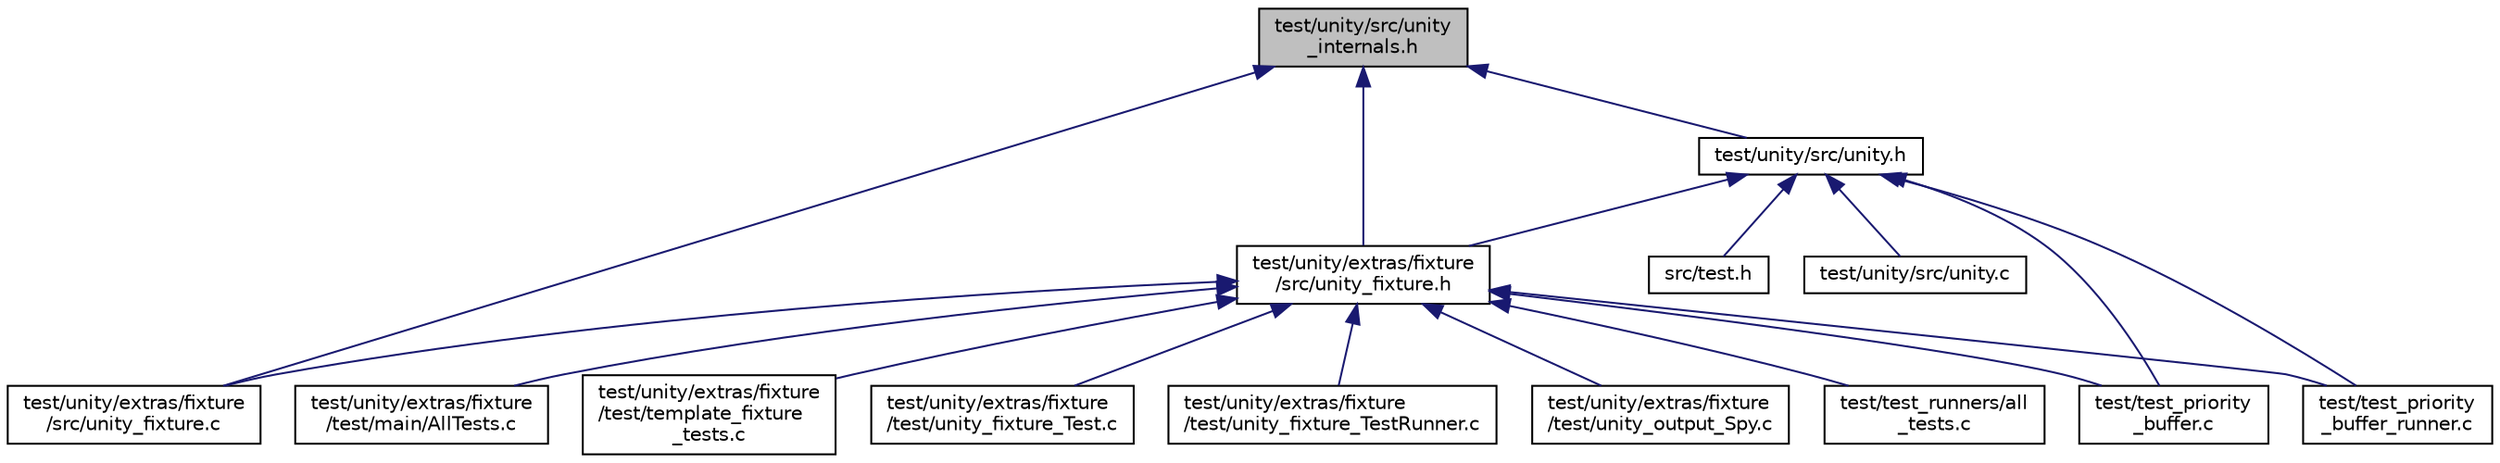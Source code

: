 digraph "test/unity/src/unity_internals.h"
{
  edge [fontname="Helvetica",fontsize="10",labelfontname="Helvetica",labelfontsize="10"];
  node [fontname="Helvetica",fontsize="10",shape=record];
  Node8 [label="test/unity/src/unity\l_internals.h",height=0.2,width=0.4,color="black", fillcolor="grey75", style="filled", fontcolor="black"];
  Node8 -> Node9 [dir="back",color="midnightblue",fontsize="10",style="solid",fontname="Helvetica"];
  Node9 [label="test/unity/extras/fixture\l/src/unity_fixture.h",height=0.2,width=0.4,color="black", fillcolor="white", style="filled",URL="$unity__fixture_8h.html"];
  Node9 -> Node10 [dir="back",color="midnightblue",fontsize="10",style="solid",fontname="Helvetica"];
  Node10 [label="test/test_priority\l_buffer.c",height=0.2,width=0.4,color="black", fillcolor="white", style="filled",URL="$test__priority__buffer_8c.html"];
  Node9 -> Node11 [dir="back",color="midnightblue",fontsize="10",style="solid",fontname="Helvetica"];
  Node11 [label="test/test_priority\l_buffer_runner.c",height=0.2,width=0.4,color="black", fillcolor="white", style="filled",URL="$test__priority__buffer__runner_8c.html"];
  Node9 -> Node12 [dir="back",color="midnightblue",fontsize="10",style="solid",fontname="Helvetica"];
  Node12 [label="test/test_runners/all\l_tests.c",height=0.2,width=0.4,color="black", fillcolor="white", style="filled",URL="$all__tests_8c.html"];
  Node9 -> Node13 [dir="back",color="midnightblue",fontsize="10",style="solid",fontname="Helvetica"];
  Node13 [label="test/unity/extras/fixture\l/src/unity_fixture.c",height=0.2,width=0.4,color="black", fillcolor="white", style="filled",URL="$unity__fixture_8c.html"];
  Node9 -> Node14 [dir="back",color="midnightblue",fontsize="10",style="solid",fontname="Helvetica"];
  Node14 [label="test/unity/extras/fixture\l/test/main/AllTests.c",height=0.2,width=0.4,color="black", fillcolor="white", style="filled",URL="$AllTests_8c.html"];
  Node9 -> Node15 [dir="back",color="midnightblue",fontsize="10",style="solid",fontname="Helvetica"];
  Node15 [label="test/unity/extras/fixture\l/test/template_fixture\l_tests.c",height=0.2,width=0.4,color="black", fillcolor="white", style="filled",URL="$template__fixture__tests_8c.html"];
  Node9 -> Node16 [dir="back",color="midnightblue",fontsize="10",style="solid",fontname="Helvetica"];
  Node16 [label="test/unity/extras/fixture\l/test/unity_fixture_Test.c",height=0.2,width=0.4,color="black", fillcolor="white", style="filled",URL="$unity__fixture__Test_8c.html"];
  Node9 -> Node17 [dir="back",color="midnightblue",fontsize="10",style="solid",fontname="Helvetica"];
  Node17 [label="test/unity/extras/fixture\l/test/unity_fixture_TestRunner.c",height=0.2,width=0.4,color="black", fillcolor="white", style="filled",URL="$unity__fixture__TestRunner_8c.html"];
  Node9 -> Node18 [dir="back",color="midnightblue",fontsize="10",style="solid",fontname="Helvetica"];
  Node18 [label="test/unity/extras/fixture\l/test/unity_output_Spy.c",height=0.2,width=0.4,color="black", fillcolor="white", style="filled",URL="$unity__output__Spy_8c.html"];
  Node8 -> Node13 [dir="back",color="midnightblue",fontsize="10",style="solid",fontname="Helvetica"];
  Node8 -> Node19 [dir="back",color="midnightblue",fontsize="10",style="solid",fontname="Helvetica"];
  Node19 [label="test/unity/src/unity.h",height=0.2,width=0.4,color="black", fillcolor="white", style="filled",URL="$unity_8h.html"];
  Node19 -> Node20 [dir="back",color="midnightblue",fontsize="10",style="solid",fontname="Helvetica"];
  Node20 [label="src/test.h",height=0.2,width=0.4,color="black", fillcolor="white", style="filled",URL="$test_8h.html"];
  Node19 -> Node10 [dir="back",color="midnightblue",fontsize="10",style="solid",fontname="Helvetica"];
  Node19 -> Node11 [dir="back",color="midnightblue",fontsize="10",style="solid",fontname="Helvetica"];
  Node19 -> Node9 [dir="back",color="midnightblue",fontsize="10",style="solid",fontname="Helvetica"];
  Node19 -> Node21 [dir="back",color="midnightblue",fontsize="10",style="solid",fontname="Helvetica"];
  Node21 [label="test/unity/src/unity.c",height=0.2,width=0.4,color="black", fillcolor="white", style="filled",URL="$unity_8c.html"];
}
